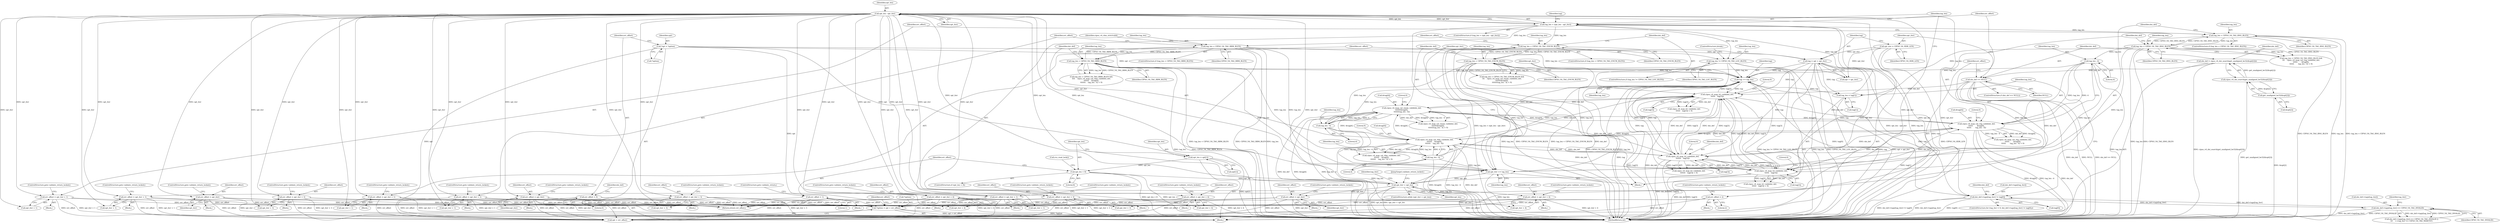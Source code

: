 digraph "0_linux_89d7ae34cdda4195809a5a987f697a517a2a3177@integer" {
"1000421" [label="(Call,*option = opt + err_offset)"];
"1000108" [label="(Call,*opt = *option)"];
"1000335" [label="(Call,err_offset = opt_iter + 1)"];
"1000209" [label="(Call,opt_len - opt_iter)"];
"1000166" [label="(Call,opt_iter < opt_len)"];
"1000415" [label="(Call,opt_iter += tag_len)"];
"1000368" [label="(Call,tag_len - 4)"];
"1000358" [label="(Call,tag_len > CIPSO_V4_TAG_RNG_BLEN)"];
"1000331" [label="(Call,tag_len < CIPSO_V4_TAG_RNG_BLEN)"];
"1000207" [label="(Call,tag_len > (opt_len - opt_iter))"];
"1000201" [label="(Call,tag_len = tag[1])"];
"1000412" [label="(Call,tag += tag_len)"];
"1000396" [label="(Call,tag_len != CIPSO_V4_TAG_LOC_BLEN)"];
"1000226" [label="(Call,tag_len < CIPSO_V4_TAG_RBM_BLEN)"];
"1000256" [label="(Call,tag_len > CIPSO_V4_TAG_RBM_BLEN)"];
"1000317" [label="(Call,tag_len - 4)"];
"1000307" [label="(Call,tag_len > CIPSO_V4_TAG_ENUM_BLEN)"];
"1000280" [label="(Call,tag_len < CIPSO_V4_TAG_ENUM_BLEN)"];
"1000266" [label="(Call,tag_len - 4)"];
"1000292" [label="(Call,cipso_v4_map_lvl_valid(doi_def,\n\t\t\t\t\t\t   tag[3]))"];
"1000311" [label="(Call,cipso_v4_map_cat_enum_valid(doi_def,\n\t\t\t\t\t\t\t&tag[4],\n\t\t\t\t\t\t\ttag_len - 4))"];
"1000362" [label="(Call,cipso_v4_map_cat_rng_valid(doi_def,\n\t\t\t\t\t\t       &tag[4],\n\t\t\t\t\t\t       tag_len - 4))"];
"1000343" [label="(Call,cipso_v4_map_lvl_valid(doi_def,\n\t\t\t\t\t\t   tag[3]))"];
"1000241" [label="(Call,cipso_v4_map_lvl_valid(doi_def,\n\t\t\t\t\t\t\t   tag[3]))"];
"1000149" [label="(Call,doi_def == NULL)"];
"1000140" [label="(Call,doi_def = cipso_v4_doi_search(get_unaligned_be32(&opt[2])))"];
"1000142" [label="(Call,cipso_v4_doi_search(get_unaligned_be32(&opt[2])))"];
"1000143" [label="(Call,get_unaligned_be32(&opt[2]))"];
"1000260" [label="(Call,cipso_v4_map_cat_rbm_valid(doi_def,\n\t\t\t\t\t\t\t    &tag[4],\n\t\t\t\t\t\t\t    tag_len - 4))"];
"1000160" [label="(Call,tag = opt + opt_iter)"];
"1000157" [label="(Call,opt_iter = CIPSO_V4_HDR_LEN)"];
"1000174" [label="(Call,doi_def->tags[tag_iter] != tag[0])"];
"1000185" [label="(Call,doi_def->tags[tag_iter] == CIPSO_V4_TAG_INVALID)"];
"1000131" [label="(Call,opt_len < 8)"];
"1000125" [label="(Call,opt_len = opt[1])"];
"1000284" [label="(Call,err_offset = opt_iter + 1)"];
"1000350" [label="(Call,err_offset = opt_iter + 3)"];
"1000408" [label="(Call,err_offset = opt_iter)"];
"1000391" [label="(Call,err_offset = opt_iter)"];
"1000400" [label="(Call,err_offset = opt_iter + 1)"];
"1000213" [label="(Call,err_offset = opt_iter + 1)"];
"1000230" [label="(Call,err_offset = opt_iter + 1)"];
"1000299" [label="(Call,err_offset = opt_iter + 3)"];
"1000153" [label="(Call,err_offset = 2)"];
"1000135" [label="(Call,err_offset = 1)"];
"1000322" [label="(Call,err_offset = opt_iter + 4)"];
"1000271" [label="(Call,err_offset = opt_iter + 4)"];
"1000373" [label="(Call,err_offset = opt_iter + 4)"];
"1000115" [label="(Call,err_offset = 0)"];
"1000248" [label="(Call,err_offset = opt_iter + 3)"];
"1000197" [label="(Call,err_offset = opt_iter)"];
"1000142" [label="(Call,cipso_v4_doi_search(get_unaligned_be32(&opt[2])))"];
"1000148" [label="(ControlStructure,if (doi_def == NULL))"];
"1000333" [label="(Identifier,CIPSO_V4_TAG_RNG_BLEN)"];
"1000227" [label="(Identifier,tag_len)"];
"1000185" [label="(Call,doi_def->tags[tag_iter] == CIPSO_V4_TAG_INVALID)"];
"1000351" [label="(Identifier,err_offset)"];
"1000369" [label="(Identifier,tag_len)"];
"1000429" [label="(MethodReturn,int)"];
"1000110" [label="(Call,*option)"];
"1000155" [label="(Literal,2)"];
"1000373" [label="(Call,err_offset = opt_iter + 4)"];
"1000169" [label="(Block,)"];
"1000294" [label="(Call,tag[3])"];
"1000320" [label="(Literal,0)"];
"1000345" [label="(Call,tag[3])"];
"1000293" [label="(Identifier,doi_def)"];
"1000395" [label="(ControlStructure,if (tag_len != CIPSO_V4_TAG_LOC_BLEN))"];
"1000422" [label="(Call,*option)"];
"1000413" [label="(Identifier,tag)"];
"1000218" [label="(ControlStructure,goto validate_return_locked;)"];
"1000397" [label="(Identifier,tag_len)"];
"1000307" [label="(Call,tag_len > CIPSO_V4_TAG_ENUM_BLEN)"];
"1000108" [label="(Call,*opt = *option)"];
"1000152" [label="(Block,)"];
"1000317" [label="(Call,tag_len - 4)"];
"1000357" [label="(Call,tag_len > CIPSO_V4_TAG_RNG_BLEN &&\n\t\t\t    cipso_v4_map_cat_rng_valid(doi_def,\n\t\t\t\t\t\t       &tag[4],\n\t\t\t\t\t\t       tag_len - 4) < 0)"];
"1000259" [label="(Call,cipso_v4_map_cat_rbm_valid(doi_def,\n\t\t\t\t\t\t\t    &tag[4],\n\t\t\t\t\t\t\t    tag_len - 4) < 0)"];
"1000284" [label="(Call,err_offset = opt_iter + 1)"];
"1000240" [label="(Call,cipso_v4_map_lvl_valid(doi_def,\n\t\t\t\t\t\t\t   tag[3]) < 0)"];
"1000161" [label="(Identifier,tag)"];
"1000334" [label="(Block,)"];
"1000186" [label="(Call,doi_def->tags[tag_iter])"];
"1000410" [label="(Identifier,opt_iter)"];
"1000131" [label="(Call,opt_len < 8)"];
"1000281" [label="(Identifier,tag_len)"];
"1000272" [label="(Identifier,err_offset)"];
"1000276" [label="(ControlStructure,goto validate_return_locked;)"];
"1000374" [label="(Identifier,err_offset)"];
"1000248" [label="(Call,err_offset = opt_iter + 3)"];
"1000363" [label="(Identifier,doi_def)"];
"1000207" [label="(Call,tag_len > (opt_len - opt_iter))"];
"1000392" [label="(Identifier,err_offset)"];
"1000291" [label="(Call,cipso_v4_map_lvl_valid(doi_def,\n\t\t\t\t\t\t   tag[3]) < 0)"];
"1000273" [label="(Call,opt_iter + 4)"];
"1000350" [label="(Call,err_offset = opt_iter + 3)"];
"1000375" [label="(Call,opt_iter + 4)"];
"1000191" [label="(Identifier,CIPSO_V4_TAG_INVALID)"];
"1000167" [label="(Identifier,opt_iter)"];
"1000157" [label="(Call,opt_iter = CIPSO_V4_HDR_LEN)"];
"1000172" [label="(Identifier,tag_iter)"];
"1000300" [label="(Identifier,err_offset)"];
"1000154" [label="(Identifier,err_offset)"];
"1000368" [label="(Call,tag_len - 4)"];
"1000371" [label="(Literal,0)"];
"1000336" [label="(Identifier,err_offset)"];
"1000401" [label="(Identifier,err_offset)"];
"1000321" [label="(Block,)"];
"1000203" [label="(Call,tag[1])"];
"1000390" [label="(Block,)"];
"1000253" [label="(ControlStructure,goto validate_return_locked;)"];
"1000361" [label="(Call,cipso_v4_map_cat_rng_valid(doi_def,\n\t\t\t\t\t\t       &tag[4],\n\t\t\t\t\t\t       tag_len - 4) < 0)"];
"1000342" [label="(Call,cipso_v4_map_lvl_valid(doi_def,\n\t\t\t\t\t\t   tag[3]) < 0)"];
"1000211" [label="(Identifier,opt_iter)"];
"1000139" [label="(Call,rcu_read_lock())"];
"1000225" [label="(ControlStructure,if (tag_len < CIPSO_V4_TAG_RBM_BLEN))"];
"1000323" [label="(Identifier,err_offset)"];
"1000162" [label="(Call,opt + opt_iter)"];
"1000200" [label="(ControlStructure,goto validate_return_locked;)"];
"1000299" [label="(Call,err_offset = opt_iter + 3)"];
"1000267" [label="(Identifier,tag_len)"];
"1000348" [label="(Literal,0)"];
"1000358" [label="(Call,tag_len > CIPSO_V4_TAG_RNG_BLEN)"];
"1000285" [label="(Identifier,err_offset)"];
"1000337" [label="(Call,opt_iter + 1)"];
"1000153" [label="(Call,err_offset = 2)"];
"1000250" [label="(Call,opt_iter + 3)"];
"1000150" [label="(Identifier,doi_def)"];
"1000160" [label="(Call,tag = opt + opt_iter)"];
"1000352" [label="(Call,opt_iter + 3)"];
"1000232" [label="(Call,opt_iter + 1)"];
"1000165" [label="(ControlStructure,while (opt_iter < opt_len))"];
"1000221" [label="(Identifier,tag)"];
"1000199" [label="(Identifier,opt_iter)"];
"1000370" [label="(Literal,4)"];
"1000359" [label="(Identifier,tag_len)"];
"1000255" [label="(Call,tag_len > CIPSO_V4_TAG_RBM_BLEN &&\n\t\t\t\t    cipso_v4_map_cat_rbm_valid(doi_def,\n\t\t\t\t\t\t\t    &tag[4],\n\t\t\t\t\t\t\t    tag_len - 4) < 0)"];
"1000393" [label="(Identifier,opt_iter)"];
"1000194" [label="(Identifier,tag_iter)"];
"1000400" [label="(Call,err_offset = opt_iter + 1)"];
"1000130" [label="(ControlStructure,if (opt_len < 8))"];
"1000417" [label="(Identifier,tag_len)"];
"1000415" [label="(Call,opt_iter += tag_len)"];
"1000188" [label="(Identifier,doi_def)"];
"1000197" [label="(Call,err_offset = opt_iter)"];
"1000344" [label="(Identifier,doi_def)"];
"1000168" [label="(Identifier,opt_len)"];
"1000268" [label="(Literal,4)"];
"1000306" [label="(Call,tag_len > CIPSO_V4_TAG_ENUM_BLEN &&\n\t\t\t    cipso_v4_map_cat_enum_valid(doi_def,\n\t\t\t\t\t\t\t&tag[4],\n\t\t\t\t\t\t\ttag_len - 4) < 0)"];
"1000372" [label="(Block,)"];
"1000280" [label="(Call,tag_len < CIPSO_V4_TAG_ENUM_BLEN)"];
"1000414" [label="(Identifier,tag_len)"];
"1000416" [label="(Identifier,opt_iter)"];
"1000362" [label="(Call,cipso_v4_map_cat_rng_valid(doi_def,\n\t\t\t\t\t\t       &tag[4],\n\t\t\t\t\t\t       tag_len - 4))"];
"1000249" [label="(Identifier,err_offset)"];
"1000330" [label="(ControlStructure,if (tag_len < CIPSO_V4_TAG_RNG_BLEN))"];
"1000402" [label="(Call,opt_iter + 1)"];
"1000122" [label="(Identifier,doi_def)"];
"1000301" [label="(Call,opt_iter + 3)"];
"1000322" [label="(Call,err_offset = opt_iter + 4)"];
"1000226" [label="(Call,tag_len < CIPSO_V4_TAG_RBM_BLEN)"];
"1000298" [label="(Block,)"];
"1000327" [label="(ControlStructure,goto validate_return_locked;)"];
"1000170" [label="(ControlStructure,for (tag_iter = 0; doi_def->tags[tag_iter] != tag[0];))"];
"1000206" [label="(ControlStructure,if (tag_len > (opt_len - opt_iter)))"];
"1000237" [label="(Identifier,cipso_v4_rbm_strictvalid)"];
"1000159" [label="(Identifier,CIPSO_V4_HDR_LEN)"];
"1000140" [label="(Call,doi_def = cipso_v4_doi_search(get_unaligned_be32(&opt[2])))"];
"1000241" [label="(Call,cipso_v4_map_lvl_valid(doi_def,\n\t\t\t\t\t\t\t   tag[3]))"];
"1000408" [label="(Call,err_offset = opt_iter)"];
"1000209" [label="(Call,opt_len - opt_iter)"];
"1000427" [label="(Return,return err_offset;)"];
"1000257" [label="(Identifier,tag_len)"];
"1000411" [label="(ControlStructure,goto validate_return_locked;)"];
"1000235" [label="(ControlStructure,goto validate_return_locked;)"];
"1000262" [label="(Call,&tag[4])"];
"1000180" [label="(Call,tag[0])"];
"1000125" [label="(Call,opt_len = opt[1])"];
"1000243" [label="(Call,tag[3])"];
"1000335" [label="(Call,err_offset = opt_iter + 1)"];
"1000116" [label="(Identifier,err_offset)"];
"1000424" [label="(Call,opt + err_offset)"];
"1000137" [label="(Literal,1)"];
"1000127" [label="(Call,opt[1])"];
"1000412" [label="(Call,tag += tag_len)"];
"1000215" [label="(Call,opt_iter + 1)"];
"1000115" [label="(Call,err_offset = 0)"];
"1000319" [label="(Literal,4)"];
"1000231" [label="(Identifier,err_offset)"];
"1000198" [label="(Identifier,err_offset)"];
"1000343" [label="(Call,cipso_v4_map_lvl_valid(doi_def,\n\t\t\t\t\t\t   tag[3]))"];
"1000286" [label="(Call,opt_iter + 1)"];
"1000230" [label="(Call,err_offset = opt_iter + 1)"];
"1000158" [label="(Identifier,opt_iter)"];
"1000349" [label="(Block,)"];
"1000210" [label="(Identifier,opt_len)"];
"1000391" [label="(Call,err_offset = opt_iter)"];
"1000297" [label="(Literal,0)"];
"1000126" [label="(Identifier,opt_len)"];
"1000214" [label="(Identifier,err_offset)"];
"1000279" [label="(ControlStructure,if (tag_len < CIPSO_V4_TAG_ENUM_BLEN))"];
"1000421" [label="(Call,*option = opt + err_offset)"];
"1000331" [label="(Call,tag_len < CIPSO_V4_TAG_RNG_BLEN)"];
"1000312" [label="(Identifier,doi_def)"];
"1000135" [label="(Call,err_offset = 1)"];
"1000201" [label="(Call,tag_len = tag[1])"];
"1000282" [label="(Identifier,CIPSO_V4_TAG_ENUM_BLEN)"];
"1000399" [label="(Block,)"];
"1000260" [label="(Call,cipso_v4_map_cat_rbm_valid(doi_def,\n\t\t\t\t\t\t\t    &tag[4],\n\t\t\t\t\t\t\t    tag_len - 4))"];
"1000269" [label="(Literal,0)"];
"1000228" [label="(Identifier,CIPSO_V4_TAG_RBM_BLEN)"];
"1000246" [label="(Literal,0)"];
"1000138" [label="(ControlStructure,goto validate_return;)"];
"1000309" [label="(Identifier,CIPSO_V4_TAG_ENUM_BLEN)"];
"1000261" [label="(Identifier,doi_def)"];
"1000175" [label="(Call,doi_def->tags[tag_iter])"];
"1000340" [label="(ControlStructure,goto validate_return_locked;)"];
"1000208" [label="(Identifier,tag_len)"];
"1000318" [label="(Identifier,tag_len)"];
"1000256" [label="(Call,tag_len > CIPSO_V4_TAG_RBM_BLEN)"];
"1000149" [label="(Call,doi_def == NULL)"];
"1000109" [label="(Identifier,opt)"];
"1000229" [label="(Block,)"];
"1000117" [label="(Literal,0)"];
"1000196" [label="(Block,)"];
"1000394" [label="(ControlStructure,goto validate_return_locked;)"];
"1000409" [label="(Identifier,err_offset)"];
"1000271" [label="(Call,err_offset = opt_iter + 4)"];
"1000364" [label="(Call,&tag[4])"];
"1000174" [label="(Call,doi_def->tags[tag_iter] != tag[0])"];
"1000398" [label="(Identifier,CIPSO_V4_TAG_LOC_BLEN)"];
"1000360" [label="(Identifier,CIPSO_V4_TAG_RNG_BLEN)"];
"1000311" [label="(Call,cipso_v4_map_cat_enum_valid(doi_def,\n\t\t\t\t\t\t\t&tag[4],\n\t\t\t\t\t\t\ttag_len - 4))"];
"1000166" [label="(Call,opt_iter < opt_len)"];
"1000270" [label="(Block,)"];
"1000202" [label="(Identifier,tag_len)"];
"1000355" [label="(ControlStructure,goto validate_return_locked;)"];
"1000406" [label="(ControlStructure,break;)"];
"1000213" [label="(Call,err_offset = opt_iter + 1)"];
"1000313" [label="(Call,&tag[4])"];
"1000405" [label="(ControlStructure,goto validate_return_locked;)"];
"1000324" [label="(Call,opt_iter + 4)"];
"1000308" [label="(Identifier,tag_len)"];
"1000151" [label="(Identifier,NULL)"];
"1000378" [label="(ControlStructure,goto validate_return_locked;)"];
"1000242" [label="(Identifier,doi_def)"];
"1000144" [label="(Call,&opt[2])"];
"1000143" [label="(Call,get_unaligned_be32(&opt[2]))"];
"1000289" [label="(ControlStructure,goto validate_return_locked;)"];
"1000428" [label="(Identifier,err_offset)"];
"1000396" [label="(Call,tag_len != CIPSO_V4_TAG_LOC_BLEN)"];
"1000258" [label="(Identifier,CIPSO_V4_TAG_RBM_BLEN)"];
"1000132" [label="(Identifier,opt_len)"];
"1000292" [label="(Call,cipso_v4_map_lvl_valid(doi_def,\n\t\t\t\t\t\t   tag[3]))"];
"1000212" [label="(Block,)"];
"1000141" [label="(Identifier,doi_def)"];
"1000332" [label="(Identifier,tag_len)"];
"1000310" [label="(Call,cipso_v4_map_cat_enum_valid(doi_def,\n\t\t\t\t\t\t\t&tag[4],\n\t\t\t\t\t\t\ttag_len - 4) < 0)"];
"1000156" [label="(ControlStructure,goto validate_return_locked;)"];
"1000106" [label="(Block,)"];
"1000304" [label="(ControlStructure,goto validate_return_locked;)"];
"1000247" [label="(Block,)"];
"1000266" [label="(Call,tag_len - 4)"];
"1000283" [label="(Block,)"];
"1000184" [label="(Call,doi_def->tags[tag_iter] == CIPSO_V4_TAG_INVALID ||\n\t\t\t    ++tag_iter == CIPSO_V4_TAG_MAXCNT)"];
"1000133" [label="(Literal,8)"];
"1000223" [label="(Block,)"];
"1000136" [label="(Identifier,err_offset)"];
"1000134" [label="(Block,)"];
"1000418" [label="(JumpTarget,validate_return_locked:)"];
"1000421" -> "1000106"  [label="AST: "];
"1000421" -> "1000424"  [label="CFG: "];
"1000422" -> "1000421"  [label="AST: "];
"1000424" -> "1000421"  [label="AST: "];
"1000428" -> "1000421"  [label="CFG: "];
"1000421" -> "1000429"  [label="DDG: *option"];
"1000421" -> "1000429"  [label="DDG: opt + err_offset"];
"1000108" -> "1000421"  [label="DDG: opt"];
"1000335" -> "1000421"  [label="DDG: err_offset"];
"1000284" -> "1000421"  [label="DDG: err_offset"];
"1000350" -> "1000421"  [label="DDG: err_offset"];
"1000408" -> "1000421"  [label="DDG: err_offset"];
"1000391" -> "1000421"  [label="DDG: err_offset"];
"1000400" -> "1000421"  [label="DDG: err_offset"];
"1000213" -> "1000421"  [label="DDG: err_offset"];
"1000230" -> "1000421"  [label="DDG: err_offset"];
"1000299" -> "1000421"  [label="DDG: err_offset"];
"1000153" -> "1000421"  [label="DDG: err_offset"];
"1000135" -> "1000421"  [label="DDG: err_offset"];
"1000322" -> "1000421"  [label="DDG: err_offset"];
"1000271" -> "1000421"  [label="DDG: err_offset"];
"1000373" -> "1000421"  [label="DDG: err_offset"];
"1000115" -> "1000421"  [label="DDG: err_offset"];
"1000248" -> "1000421"  [label="DDG: err_offset"];
"1000197" -> "1000421"  [label="DDG: err_offset"];
"1000108" -> "1000106"  [label="AST: "];
"1000108" -> "1000110"  [label="CFG: "];
"1000109" -> "1000108"  [label="AST: "];
"1000110" -> "1000108"  [label="AST: "];
"1000116" -> "1000108"  [label="CFG: "];
"1000108" -> "1000125"  [label="DDG: opt"];
"1000108" -> "1000160"  [label="DDG: opt"];
"1000108" -> "1000162"  [label="DDG: opt"];
"1000108" -> "1000424"  [label="DDG: opt"];
"1000335" -> "1000334"  [label="AST: "];
"1000335" -> "1000337"  [label="CFG: "];
"1000336" -> "1000335"  [label="AST: "];
"1000337" -> "1000335"  [label="AST: "];
"1000340" -> "1000335"  [label="CFG: "];
"1000335" -> "1000429"  [label="DDG: opt_iter + 1"];
"1000209" -> "1000335"  [label="DDG: opt_iter"];
"1000335" -> "1000424"  [label="DDG: err_offset"];
"1000335" -> "1000427"  [label="DDG: err_offset"];
"1000209" -> "1000207"  [label="AST: "];
"1000209" -> "1000211"  [label="CFG: "];
"1000210" -> "1000209"  [label="AST: "];
"1000211" -> "1000209"  [label="AST: "];
"1000207" -> "1000209"  [label="CFG: "];
"1000209" -> "1000429"  [label="DDG: opt_len"];
"1000209" -> "1000429"  [label="DDG: opt_iter"];
"1000209" -> "1000166"  [label="DDG: opt_len"];
"1000209" -> "1000207"  [label="DDG: opt_len"];
"1000209" -> "1000207"  [label="DDG: opt_iter"];
"1000166" -> "1000209"  [label="DDG: opt_len"];
"1000166" -> "1000209"  [label="DDG: opt_iter"];
"1000209" -> "1000213"  [label="DDG: opt_iter"];
"1000209" -> "1000215"  [label="DDG: opt_iter"];
"1000209" -> "1000230"  [label="DDG: opt_iter"];
"1000209" -> "1000232"  [label="DDG: opt_iter"];
"1000209" -> "1000248"  [label="DDG: opt_iter"];
"1000209" -> "1000250"  [label="DDG: opt_iter"];
"1000209" -> "1000271"  [label="DDG: opt_iter"];
"1000209" -> "1000273"  [label="DDG: opt_iter"];
"1000209" -> "1000284"  [label="DDG: opt_iter"];
"1000209" -> "1000286"  [label="DDG: opt_iter"];
"1000209" -> "1000299"  [label="DDG: opt_iter"];
"1000209" -> "1000301"  [label="DDG: opt_iter"];
"1000209" -> "1000322"  [label="DDG: opt_iter"];
"1000209" -> "1000324"  [label="DDG: opt_iter"];
"1000209" -> "1000337"  [label="DDG: opt_iter"];
"1000209" -> "1000350"  [label="DDG: opt_iter"];
"1000209" -> "1000352"  [label="DDG: opt_iter"];
"1000209" -> "1000373"  [label="DDG: opt_iter"];
"1000209" -> "1000375"  [label="DDG: opt_iter"];
"1000209" -> "1000391"  [label="DDG: opt_iter"];
"1000209" -> "1000400"  [label="DDG: opt_iter"];
"1000209" -> "1000402"  [label="DDG: opt_iter"];
"1000209" -> "1000408"  [label="DDG: opt_iter"];
"1000209" -> "1000415"  [label="DDG: opt_iter"];
"1000166" -> "1000165"  [label="AST: "];
"1000166" -> "1000168"  [label="CFG: "];
"1000167" -> "1000166"  [label="AST: "];
"1000168" -> "1000166"  [label="AST: "];
"1000172" -> "1000166"  [label="CFG: "];
"1000418" -> "1000166"  [label="CFG: "];
"1000166" -> "1000429"  [label="DDG: opt_len"];
"1000166" -> "1000429"  [label="DDG: opt_iter < opt_len"];
"1000166" -> "1000429"  [label="DDG: opt_iter"];
"1000415" -> "1000166"  [label="DDG: opt_iter"];
"1000157" -> "1000166"  [label="DDG: opt_iter"];
"1000131" -> "1000166"  [label="DDG: opt_len"];
"1000166" -> "1000197"  [label="DDG: opt_iter"];
"1000415" -> "1000169"  [label="AST: "];
"1000415" -> "1000417"  [label="CFG: "];
"1000416" -> "1000415"  [label="AST: "];
"1000417" -> "1000415"  [label="AST: "];
"1000167" -> "1000415"  [label="CFG: "];
"1000415" -> "1000429"  [label="DDG: tag_len"];
"1000368" -> "1000415"  [label="DDG: tag_len"];
"1000396" -> "1000415"  [label="DDG: tag_len"];
"1000226" -> "1000415"  [label="DDG: tag_len"];
"1000317" -> "1000415"  [label="DDG: tag_len"];
"1000266" -> "1000415"  [label="DDG: tag_len"];
"1000256" -> "1000415"  [label="DDG: tag_len"];
"1000307" -> "1000415"  [label="DDG: tag_len"];
"1000358" -> "1000415"  [label="DDG: tag_len"];
"1000368" -> "1000362"  [label="AST: "];
"1000368" -> "1000370"  [label="CFG: "];
"1000369" -> "1000368"  [label="AST: "];
"1000370" -> "1000368"  [label="AST: "];
"1000362" -> "1000368"  [label="CFG: "];
"1000368" -> "1000429"  [label="DDG: tag_len"];
"1000368" -> "1000362"  [label="DDG: tag_len"];
"1000368" -> "1000362"  [label="DDG: 4"];
"1000358" -> "1000368"  [label="DDG: tag_len"];
"1000368" -> "1000412"  [label="DDG: tag_len"];
"1000358" -> "1000357"  [label="AST: "];
"1000358" -> "1000360"  [label="CFG: "];
"1000359" -> "1000358"  [label="AST: "];
"1000360" -> "1000358"  [label="AST: "];
"1000363" -> "1000358"  [label="CFG: "];
"1000357" -> "1000358"  [label="CFG: "];
"1000358" -> "1000429"  [label="DDG: CIPSO_V4_TAG_RNG_BLEN"];
"1000358" -> "1000429"  [label="DDG: tag_len"];
"1000358" -> "1000331"  [label="DDG: CIPSO_V4_TAG_RNG_BLEN"];
"1000358" -> "1000357"  [label="DDG: tag_len"];
"1000358" -> "1000357"  [label="DDG: CIPSO_V4_TAG_RNG_BLEN"];
"1000331" -> "1000358"  [label="DDG: tag_len"];
"1000331" -> "1000358"  [label="DDG: CIPSO_V4_TAG_RNG_BLEN"];
"1000358" -> "1000412"  [label="DDG: tag_len"];
"1000331" -> "1000330"  [label="AST: "];
"1000331" -> "1000333"  [label="CFG: "];
"1000332" -> "1000331"  [label="AST: "];
"1000333" -> "1000331"  [label="AST: "];
"1000336" -> "1000331"  [label="CFG: "];
"1000344" -> "1000331"  [label="CFG: "];
"1000331" -> "1000429"  [label="DDG: tag_len < CIPSO_V4_TAG_RNG_BLEN"];
"1000331" -> "1000429"  [label="DDG: CIPSO_V4_TAG_RNG_BLEN"];
"1000331" -> "1000429"  [label="DDG: tag_len"];
"1000207" -> "1000331"  [label="DDG: tag_len"];
"1000207" -> "1000206"  [label="AST: "];
"1000208" -> "1000207"  [label="AST: "];
"1000214" -> "1000207"  [label="CFG: "];
"1000221" -> "1000207"  [label="CFG: "];
"1000207" -> "1000429"  [label="DDG: opt_len - opt_iter"];
"1000207" -> "1000429"  [label="DDG: tag_len"];
"1000207" -> "1000429"  [label="DDG: tag_len > (opt_len - opt_iter)"];
"1000201" -> "1000207"  [label="DDG: tag_len"];
"1000207" -> "1000226"  [label="DDG: tag_len"];
"1000207" -> "1000280"  [label="DDG: tag_len"];
"1000207" -> "1000396"  [label="DDG: tag_len"];
"1000201" -> "1000169"  [label="AST: "];
"1000201" -> "1000203"  [label="CFG: "];
"1000202" -> "1000201"  [label="AST: "];
"1000203" -> "1000201"  [label="AST: "];
"1000208" -> "1000201"  [label="CFG: "];
"1000201" -> "1000429"  [label="DDG: tag[1]"];
"1000412" -> "1000201"  [label="DDG: tag"];
"1000160" -> "1000201"  [label="DDG: tag"];
"1000412" -> "1000169"  [label="AST: "];
"1000412" -> "1000414"  [label="CFG: "];
"1000413" -> "1000412"  [label="AST: "];
"1000414" -> "1000412"  [label="AST: "];
"1000416" -> "1000412"  [label="CFG: "];
"1000412" -> "1000429"  [label="DDG: tag"];
"1000412" -> "1000174"  [label="DDG: tag"];
"1000412" -> "1000241"  [label="DDG: tag"];
"1000412" -> "1000292"  [label="DDG: tag"];
"1000412" -> "1000343"  [label="DDG: tag"];
"1000396" -> "1000412"  [label="DDG: tag_len"];
"1000226" -> "1000412"  [label="DDG: tag_len"];
"1000317" -> "1000412"  [label="DDG: tag_len"];
"1000266" -> "1000412"  [label="DDG: tag_len"];
"1000256" -> "1000412"  [label="DDG: tag_len"];
"1000307" -> "1000412"  [label="DDG: tag_len"];
"1000292" -> "1000412"  [label="DDG: tag[3]"];
"1000343" -> "1000412"  [label="DDG: tag[3]"];
"1000160" -> "1000412"  [label="DDG: tag"];
"1000241" -> "1000412"  [label="DDG: tag[3]"];
"1000174" -> "1000412"  [label="DDG: tag[0]"];
"1000396" -> "1000395"  [label="AST: "];
"1000396" -> "1000398"  [label="CFG: "];
"1000397" -> "1000396"  [label="AST: "];
"1000398" -> "1000396"  [label="AST: "];
"1000401" -> "1000396"  [label="CFG: "];
"1000406" -> "1000396"  [label="CFG: "];
"1000396" -> "1000429"  [label="DDG: tag_len != CIPSO_V4_TAG_LOC_BLEN"];
"1000396" -> "1000429"  [label="DDG: tag_len"];
"1000396" -> "1000429"  [label="DDG: CIPSO_V4_TAG_LOC_BLEN"];
"1000226" -> "1000225"  [label="AST: "];
"1000226" -> "1000228"  [label="CFG: "];
"1000227" -> "1000226"  [label="AST: "];
"1000228" -> "1000226"  [label="AST: "];
"1000231" -> "1000226"  [label="CFG: "];
"1000237" -> "1000226"  [label="CFG: "];
"1000226" -> "1000429"  [label="DDG: tag_len"];
"1000226" -> "1000429"  [label="DDG: tag_len < CIPSO_V4_TAG_RBM_BLEN"];
"1000226" -> "1000429"  [label="DDG: CIPSO_V4_TAG_RBM_BLEN"];
"1000256" -> "1000226"  [label="DDG: CIPSO_V4_TAG_RBM_BLEN"];
"1000226" -> "1000256"  [label="DDG: tag_len"];
"1000226" -> "1000256"  [label="DDG: CIPSO_V4_TAG_RBM_BLEN"];
"1000256" -> "1000255"  [label="AST: "];
"1000256" -> "1000258"  [label="CFG: "];
"1000257" -> "1000256"  [label="AST: "];
"1000258" -> "1000256"  [label="AST: "];
"1000261" -> "1000256"  [label="CFG: "];
"1000255" -> "1000256"  [label="CFG: "];
"1000256" -> "1000429"  [label="DDG: CIPSO_V4_TAG_RBM_BLEN"];
"1000256" -> "1000429"  [label="DDG: tag_len"];
"1000256" -> "1000255"  [label="DDG: tag_len"];
"1000256" -> "1000255"  [label="DDG: CIPSO_V4_TAG_RBM_BLEN"];
"1000256" -> "1000266"  [label="DDG: tag_len"];
"1000317" -> "1000311"  [label="AST: "];
"1000317" -> "1000319"  [label="CFG: "];
"1000318" -> "1000317"  [label="AST: "];
"1000319" -> "1000317"  [label="AST: "];
"1000311" -> "1000317"  [label="CFG: "];
"1000317" -> "1000429"  [label="DDG: tag_len"];
"1000317" -> "1000311"  [label="DDG: tag_len"];
"1000317" -> "1000311"  [label="DDG: 4"];
"1000307" -> "1000317"  [label="DDG: tag_len"];
"1000307" -> "1000306"  [label="AST: "];
"1000307" -> "1000309"  [label="CFG: "];
"1000308" -> "1000307"  [label="AST: "];
"1000309" -> "1000307"  [label="AST: "];
"1000312" -> "1000307"  [label="CFG: "];
"1000306" -> "1000307"  [label="CFG: "];
"1000307" -> "1000429"  [label="DDG: CIPSO_V4_TAG_ENUM_BLEN"];
"1000307" -> "1000429"  [label="DDG: tag_len"];
"1000307" -> "1000280"  [label="DDG: CIPSO_V4_TAG_ENUM_BLEN"];
"1000307" -> "1000306"  [label="DDG: tag_len"];
"1000307" -> "1000306"  [label="DDG: CIPSO_V4_TAG_ENUM_BLEN"];
"1000280" -> "1000307"  [label="DDG: tag_len"];
"1000280" -> "1000307"  [label="DDG: CIPSO_V4_TAG_ENUM_BLEN"];
"1000280" -> "1000279"  [label="AST: "];
"1000280" -> "1000282"  [label="CFG: "];
"1000281" -> "1000280"  [label="AST: "];
"1000282" -> "1000280"  [label="AST: "];
"1000285" -> "1000280"  [label="CFG: "];
"1000293" -> "1000280"  [label="CFG: "];
"1000280" -> "1000429"  [label="DDG: CIPSO_V4_TAG_ENUM_BLEN"];
"1000280" -> "1000429"  [label="DDG: tag_len < CIPSO_V4_TAG_ENUM_BLEN"];
"1000280" -> "1000429"  [label="DDG: tag_len"];
"1000266" -> "1000260"  [label="AST: "];
"1000266" -> "1000268"  [label="CFG: "];
"1000267" -> "1000266"  [label="AST: "];
"1000268" -> "1000266"  [label="AST: "];
"1000260" -> "1000266"  [label="CFG: "];
"1000266" -> "1000429"  [label="DDG: tag_len"];
"1000266" -> "1000260"  [label="DDG: tag_len"];
"1000266" -> "1000260"  [label="DDG: 4"];
"1000292" -> "1000291"  [label="AST: "];
"1000292" -> "1000294"  [label="CFG: "];
"1000293" -> "1000292"  [label="AST: "];
"1000294" -> "1000292"  [label="AST: "];
"1000297" -> "1000292"  [label="CFG: "];
"1000292" -> "1000429"  [label="DDG: tag[3]"];
"1000292" -> "1000429"  [label="DDG: doi_def"];
"1000292" -> "1000241"  [label="DDG: doi_def"];
"1000292" -> "1000241"  [label="DDG: tag[3]"];
"1000292" -> "1000291"  [label="DDG: doi_def"];
"1000292" -> "1000291"  [label="DDG: tag[3]"];
"1000311" -> "1000292"  [label="DDG: doi_def"];
"1000343" -> "1000292"  [label="DDG: doi_def"];
"1000343" -> "1000292"  [label="DDG: tag[3]"];
"1000241" -> "1000292"  [label="DDG: doi_def"];
"1000241" -> "1000292"  [label="DDG: tag[3]"];
"1000149" -> "1000292"  [label="DDG: doi_def"];
"1000260" -> "1000292"  [label="DDG: doi_def"];
"1000362" -> "1000292"  [label="DDG: doi_def"];
"1000160" -> "1000292"  [label="DDG: tag"];
"1000292" -> "1000311"  [label="DDG: doi_def"];
"1000292" -> "1000343"  [label="DDG: doi_def"];
"1000292" -> "1000343"  [label="DDG: tag[3]"];
"1000311" -> "1000310"  [label="AST: "];
"1000312" -> "1000311"  [label="AST: "];
"1000313" -> "1000311"  [label="AST: "];
"1000320" -> "1000311"  [label="CFG: "];
"1000311" -> "1000429"  [label="DDG: doi_def"];
"1000311" -> "1000429"  [label="DDG: &tag[4]"];
"1000311" -> "1000429"  [label="DDG: tag_len - 4"];
"1000311" -> "1000241"  [label="DDG: doi_def"];
"1000311" -> "1000260"  [label="DDG: &tag[4]"];
"1000311" -> "1000310"  [label="DDG: doi_def"];
"1000311" -> "1000310"  [label="DDG: &tag[4]"];
"1000311" -> "1000310"  [label="DDG: tag_len - 4"];
"1000362" -> "1000311"  [label="DDG: &tag[4]"];
"1000260" -> "1000311"  [label="DDG: &tag[4]"];
"1000311" -> "1000343"  [label="DDG: doi_def"];
"1000311" -> "1000362"  [label="DDG: &tag[4]"];
"1000362" -> "1000361"  [label="AST: "];
"1000363" -> "1000362"  [label="AST: "];
"1000364" -> "1000362"  [label="AST: "];
"1000371" -> "1000362"  [label="CFG: "];
"1000362" -> "1000429"  [label="DDG: &tag[4]"];
"1000362" -> "1000429"  [label="DDG: tag_len - 4"];
"1000362" -> "1000429"  [label="DDG: doi_def"];
"1000362" -> "1000241"  [label="DDG: doi_def"];
"1000362" -> "1000260"  [label="DDG: &tag[4]"];
"1000362" -> "1000343"  [label="DDG: doi_def"];
"1000362" -> "1000361"  [label="DDG: doi_def"];
"1000362" -> "1000361"  [label="DDG: &tag[4]"];
"1000362" -> "1000361"  [label="DDG: tag_len - 4"];
"1000343" -> "1000362"  [label="DDG: doi_def"];
"1000260" -> "1000362"  [label="DDG: &tag[4]"];
"1000343" -> "1000342"  [label="AST: "];
"1000343" -> "1000345"  [label="CFG: "];
"1000344" -> "1000343"  [label="AST: "];
"1000345" -> "1000343"  [label="AST: "];
"1000348" -> "1000343"  [label="CFG: "];
"1000343" -> "1000429"  [label="DDG: doi_def"];
"1000343" -> "1000429"  [label="DDG: tag[3]"];
"1000343" -> "1000241"  [label="DDG: doi_def"];
"1000343" -> "1000241"  [label="DDG: tag[3]"];
"1000343" -> "1000342"  [label="DDG: doi_def"];
"1000343" -> "1000342"  [label="DDG: tag[3]"];
"1000241" -> "1000343"  [label="DDG: doi_def"];
"1000241" -> "1000343"  [label="DDG: tag[3]"];
"1000149" -> "1000343"  [label="DDG: doi_def"];
"1000260" -> "1000343"  [label="DDG: doi_def"];
"1000160" -> "1000343"  [label="DDG: tag"];
"1000241" -> "1000240"  [label="AST: "];
"1000241" -> "1000243"  [label="CFG: "];
"1000242" -> "1000241"  [label="AST: "];
"1000243" -> "1000241"  [label="AST: "];
"1000246" -> "1000241"  [label="CFG: "];
"1000241" -> "1000429"  [label="DDG: doi_def"];
"1000241" -> "1000429"  [label="DDG: tag[3]"];
"1000241" -> "1000240"  [label="DDG: doi_def"];
"1000241" -> "1000240"  [label="DDG: tag[3]"];
"1000149" -> "1000241"  [label="DDG: doi_def"];
"1000260" -> "1000241"  [label="DDG: doi_def"];
"1000160" -> "1000241"  [label="DDG: tag"];
"1000241" -> "1000260"  [label="DDG: doi_def"];
"1000149" -> "1000148"  [label="AST: "];
"1000149" -> "1000151"  [label="CFG: "];
"1000150" -> "1000149"  [label="AST: "];
"1000151" -> "1000149"  [label="AST: "];
"1000154" -> "1000149"  [label="CFG: "];
"1000158" -> "1000149"  [label="CFG: "];
"1000149" -> "1000429"  [label="DDG: NULL"];
"1000149" -> "1000429"  [label="DDG: doi_def == NULL"];
"1000149" -> "1000429"  [label="DDG: doi_def"];
"1000140" -> "1000149"  [label="DDG: doi_def"];
"1000140" -> "1000106"  [label="AST: "];
"1000140" -> "1000142"  [label="CFG: "];
"1000141" -> "1000140"  [label="AST: "];
"1000142" -> "1000140"  [label="AST: "];
"1000150" -> "1000140"  [label="CFG: "];
"1000140" -> "1000429"  [label="DDG: cipso_v4_doi_search(get_unaligned_be32(&opt[2]))"];
"1000142" -> "1000140"  [label="DDG: get_unaligned_be32(&opt[2])"];
"1000142" -> "1000143"  [label="CFG: "];
"1000143" -> "1000142"  [label="AST: "];
"1000142" -> "1000429"  [label="DDG: get_unaligned_be32(&opt[2])"];
"1000143" -> "1000142"  [label="DDG: &opt[2]"];
"1000143" -> "1000144"  [label="CFG: "];
"1000144" -> "1000143"  [label="AST: "];
"1000143" -> "1000429"  [label="DDG: &opt[2]"];
"1000260" -> "1000259"  [label="AST: "];
"1000261" -> "1000260"  [label="AST: "];
"1000262" -> "1000260"  [label="AST: "];
"1000269" -> "1000260"  [label="CFG: "];
"1000260" -> "1000429"  [label="DDG: &tag[4]"];
"1000260" -> "1000429"  [label="DDG: tag_len - 4"];
"1000260" -> "1000429"  [label="DDG: doi_def"];
"1000260" -> "1000259"  [label="DDG: doi_def"];
"1000260" -> "1000259"  [label="DDG: &tag[4]"];
"1000260" -> "1000259"  [label="DDG: tag_len - 4"];
"1000160" -> "1000106"  [label="AST: "];
"1000160" -> "1000162"  [label="CFG: "];
"1000161" -> "1000160"  [label="AST: "];
"1000162" -> "1000160"  [label="AST: "];
"1000167" -> "1000160"  [label="CFG: "];
"1000160" -> "1000429"  [label="DDG: opt + opt_iter"];
"1000160" -> "1000429"  [label="DDG: tag"];
"1000157" -> "1000160"  [label="DDG: opt_iter"];
"1000160" -> "1000174"  [label="DDG: tag"];
"1000157" -> "1000106"  [label="AST: "];
"1000157" -> "1000159"  [label="CFG: "];
"1000158" -> "1000157"  [label="AST: "];
"1000159" -> "1000157"  [label="AST: "];
"1000161" -> "1000157"  [label="CFG: "];
"1000157" -> "1000429"  [label="DDG: CIPSO_V4_HDR_LEN"];
"1000157" -> "1000162"  [label="DDG: opt_iter"];
"1000174" -> "1000170"  [label="AST: "];
"1000174" -> "1000180"  [label="CFG: "];
"1000175" -> "1000174"  [label="AST: "];
"1000180" -> "1000174"  [label="AST: "];
"1000188" -> "1000174"  [label="CFG: "];
"1000202" -> "1000174"  [label="CFG: "];
"1000174" -> "1000429"  [label="DDG: tag[0]"];
"1000174" -> "1000429"  [label="DDG: doi_def->tags[tag_iter] != tag[0]"];
"1000174" -> "1000429"  [label="DDG: doi_def->tags[tag_iter]"];
"1000185" -> "1000174"  [label="DDG: doi_def->tags[tag_iter]"];
"1000174" -> "1000185"  [label="DDG: doi_def->tags[tag_iter]"];
"1000185" -> "1000184"  [label="AST: "];
"1000185" -> "1000191"  [label="CFG: "];
"1000186" -> "1000185"  [label="AST: "];
"1000191" -> "1000185"  [label="AST: "];
"1000194" -> "1000185"  [label="CFG: "];
"1000184" -> "1000185"  [label="CFG: "];
"1000185" -> "1000429"  [label="DDG: doi_def->tags[tag_iter]"];
"1000185" -> "1000429"  [label="DDG: CIPSO_V4_TAG_INVALID"];
"1000185" -> "1000184"  [label="DDG: doi_def->tags[tag_iter]"];
"1000185" -> "1000184"  [label="DDG: CIPSO_V4_TAG_INVALID"];
"1000131" -> "1000130"  [label="AST: "];
"1000131" -> "1000133"  [label="CFG: "];
"1000132" -> "1000131"  [label="AST: "];
"1000133" -> "1000131"  [label="AST: "];
"1000136" -> "1000131"  [label="CFG: "];
"1000139" -> "1000131"  [label="CFG: "];
"1000131" -> "1000429"  [label="DDG: opt_len"];
"1000131" -> "1000429"  [label="DDG: opt_len < 8"];
"1000125" -> "1000131"  [label="DDG: opt_len"];
"1000125" -> "1000106"  [label="AST: "];
"1000125" -> "1000127"  [label="CFG: "];
"1000126" -> "1000125"  [label="AST: "];
"1000127" -> "1000125"  [label="AST: "];
"1000132" -> "1000125"  [label="CFG: "];
"1000125" -> "1000429"  [label="DDG: opt[1]"];
"1000284" -> "1000283"  [label="AST: "];
"1000284" -> "1000286"  [label="CFG: "];
"1000285" -> "1000284"  [label="AST: "];
"1000286" -> "1000284"  [label="AST: "];
"1000289" -> "1000284"  [label="CFG: "];
"1000284" -> "1000429"  [label="DDG: opt_iter + 1"];
"1000284" -> "1000424"  [label="DDG: err_offset"];
"1000284" -> "1000427"  [label="DDG: err_offset"];
"1000350" -> "1000349"  [label="AST: "];
"1000350" -> "1000352"  [label="CFG: "];
"1000351" -> "1000350"  [label="AST: "];
"1000352" -> "1000350"  [label="AST: "];
"1000355" -> "1000350"  [label="CFG: "];
"1000350" -> "1000429"  [label="DDG: opt_iter + 3"];
"1000350" -> "1000424"  [label="DDG: err_offset"];
"1000350" -> "1000427"  [label="DDG: err_offset"];
"1000408" -> "1000223"  [label="AST: "];
"1000408" -> "1000410"  [label="CFG: "];
"1000409" -> "1000408"  [label="AST: "];
"1000410" -> "1000408"  [label="AST: "];
"1000411" -> "1000408"  [label="CFG: "];
"1000408" -> "1000429"  [label="DDG: opt_iter"];
"1000408" -> "1000424"  [label="DDG: err_offset"];
"1000408" -> "1000427"  [label="DDG: err_offset"];
"1000391" -> "1000390"  [label="AST: "];
"1000391" -> "1000393"  [label="CFG: "];
"1000392" -> "1000391"  [label="AST: "];
"1000393" -> "1000391"  [label="AST: "];
"1000394" -> "1000391"  [label="CFG: "];
"1000391" -> "1000429"  [label="DDG: opt_iter"];
"1000391" -> "1000424"  [label="DDG: err_offset"];
"1000391" -> "1000427"  [label="DDG: err_offset"];
"1000400" -> "1000399"  [label="AST: "];
"1000400" -> "1000402"  [label="CFG: "];
"1000401" -> "1000400"  [label="AST: "];
"1000402" -> "1000400"  [label="AST: "];
"1000405" -> "1000400"  [label="CFG: "];
"1000400" -> "1000429"  [label="DDG: opt_iter + 1"];
"1000400" -> "1000424"  [label="DDG: err_offset"];
"1000400" -> "1000427"  [label="DDG: err_offset"];
"1000213" -> "1000212"  [label="AST: "];
"1000213" -> "1000215"  [label="CFG: "];
"1000214" -> "1000213"  [label="AST: "];
"1000215" -> "1000213"  [label="AST: "];
"1000218" -> "1000213"  [label="CFG: "];
"1000213" -> "1000429"  [label="DDG: opt_iter + 1"];
"1000213" -> "1000424"  [label="DDG: err_offset"];
"1000213" -> "1000427"  [label="DDG: err_offset"];
"1000230" -> "1000229"  [label="AST: "];
"1000230" -> "1000232"  [label="CFG: "];
"1000231" -> "1000230"  [label="AST: "];
"1000232" -> "1000230"  [label="AST: "];
"1000235" -> "1000230"  [label="CFG: "];
"1000230" -> "1000429"  [label="DDG: opt_iter + 1"];
"1000230" -> "1000424"  [label="DDG: err_offset"];
"1000230" -> "1000427"  [label="DDG: err_offset"];
"1000299" -> "1000298"  [label="AST: "];
"1000299" -> "1000301"  [label="CFG: "];
"1000300" -> "1000299"  [label="AST: "];
"1000301" -> "1000299"  [label="AST: "];
"1000304" -> "1000299"  [label="CFG: "];
"1000299" -> "1000429"  [label="DDG: opt_iter + 3"];
"1000299" -> "1000424"  [label="DDG: err_offset"];
"1000299" -> "1000427"  [label="DDG: err_offset"];
"1000153" -> "1000152"  [label="AST: "];
"1000153" -> "1000155"  [label="CFG: "];
"1000154" -> "1000153"  [label="AST: "];
"1000155" -> "1000153"  [label="AST: "];
"1000156" -> "1000153"  [label="CFG: "];
"1000153" -> "1000424"  [label="DDG: err_offset"];
"1000153" -> "1000427"  [label="DDG: err_offset"];
"1000135" -> "1000134"  [label="AST: "];
"1000135" -> "1000137"  [label="CFG: "];
"1000136" -> "1000135"  [label="AST: "];
"1000137" -> "1000135"  [label="AST: "];
"1000138" -> "1000135"  [label="CFG: "];
"1000135" -> "1000424"  [label="DDG: err_offset"];
"1000135" -> "1000427"  [label="DDG: err_offset"];
"1000322" -> "1000321"  [label="AST: "];
"1000322" -> "1000324"  [label="CFG: "];
"1000323" -> "1000322"  [label="AST: "];
"1000324" -> "1000322"  [label="AST: "];
"1000327" -> "1000322"  [label="CFG: "];
"1000322" -> "1000429"  [label="DDG: opt_iter + 4"];
"1000322" -> "1000424"  [label="DDG: err_offset"];
"1000322" -> "1000427"  [label="DDG: err_offset"];
"1000271" -> "1000270"  [label="AST: "];
"1000271" -> "1000273"  [label="CFG: "];
"1000272" -> "1000271"  [label="AST: "];
"1000273" -> "1000271"  [label="AST: "];
"1000276" -> "1000271"  [label="CFG: "];
"1000271" -> "1000429"  [label="DDG: opt_iter + 4"];
"1000271" -> "1000424"  [label="DDG: err_offset"];
"1000271" -> "1000427"  [label="DDG: err_offset"];
"1000373" -> "1000372"  [label="AST: "];
"1000373" -> "1000375"  [label="CFG: "];
"1000374" -> "1000373"  [label="AST: "];
"1000375" -> "1000373"  [label="AST: "];
"1000378" -> "1000373"  [label="CFG: "];
"1000373" -> "1000429"  [label="DDG: opt_iter + 4"];
"1000373" -> "1000424"  [label="DDG: err_offset"];
"1000373" -> "1000427"  [label="DDG: err_offset"];
"1000115" -> "1000106"  [label="AST: "];
"1000115" -> "1000117"  [label="CFG: "];
"1000116" -> "1000115"  [label="AST: "];
"1000117" -> "1000115"  [label="AST: "];
"1000122" -> "1000115"  [label="CFG: "];
"1000115" -> "1000424"  [label="DDG: err_offset"];
"1000115" -> "1000427"  [label="DDG: err_offset"];
"1000248" -> "1000247"  [label="AST: "];
"1000248" -> "1000250"  [label="CFG: "];
"1000249" -> "1000248"  [label="AST: "];
"1000250" -> "1000248"  [label="AST: "];
"1000253" -> "1000248"  [label="CFG: "];
"1000248" -> "1000429"  [label="DDG: opt_iter + 3"];
"1000248" -> "1000424"  [label="DDG: err_offset"];
"1000248" -> "1000427"  [label="DDG: err_offset"];
"1000197" -> "1000196"  [label="AST: "];
"1000197" -> "1000199"  [label="CFG: "];
"1000198" -> "1000197"  [label="AST: "];
"1000199" -> "1000197"  [label="AST: "];
"1000200" -> "1000197"  [label="CFG: "];
"1000197" -> "1000429"  [label="DDG: opt_iter"];
"1000197" -> "1000424"  [label="DDG: err_offset"];
"1000197" -> "1000427"  [label="DDG: err_offset"];
}
